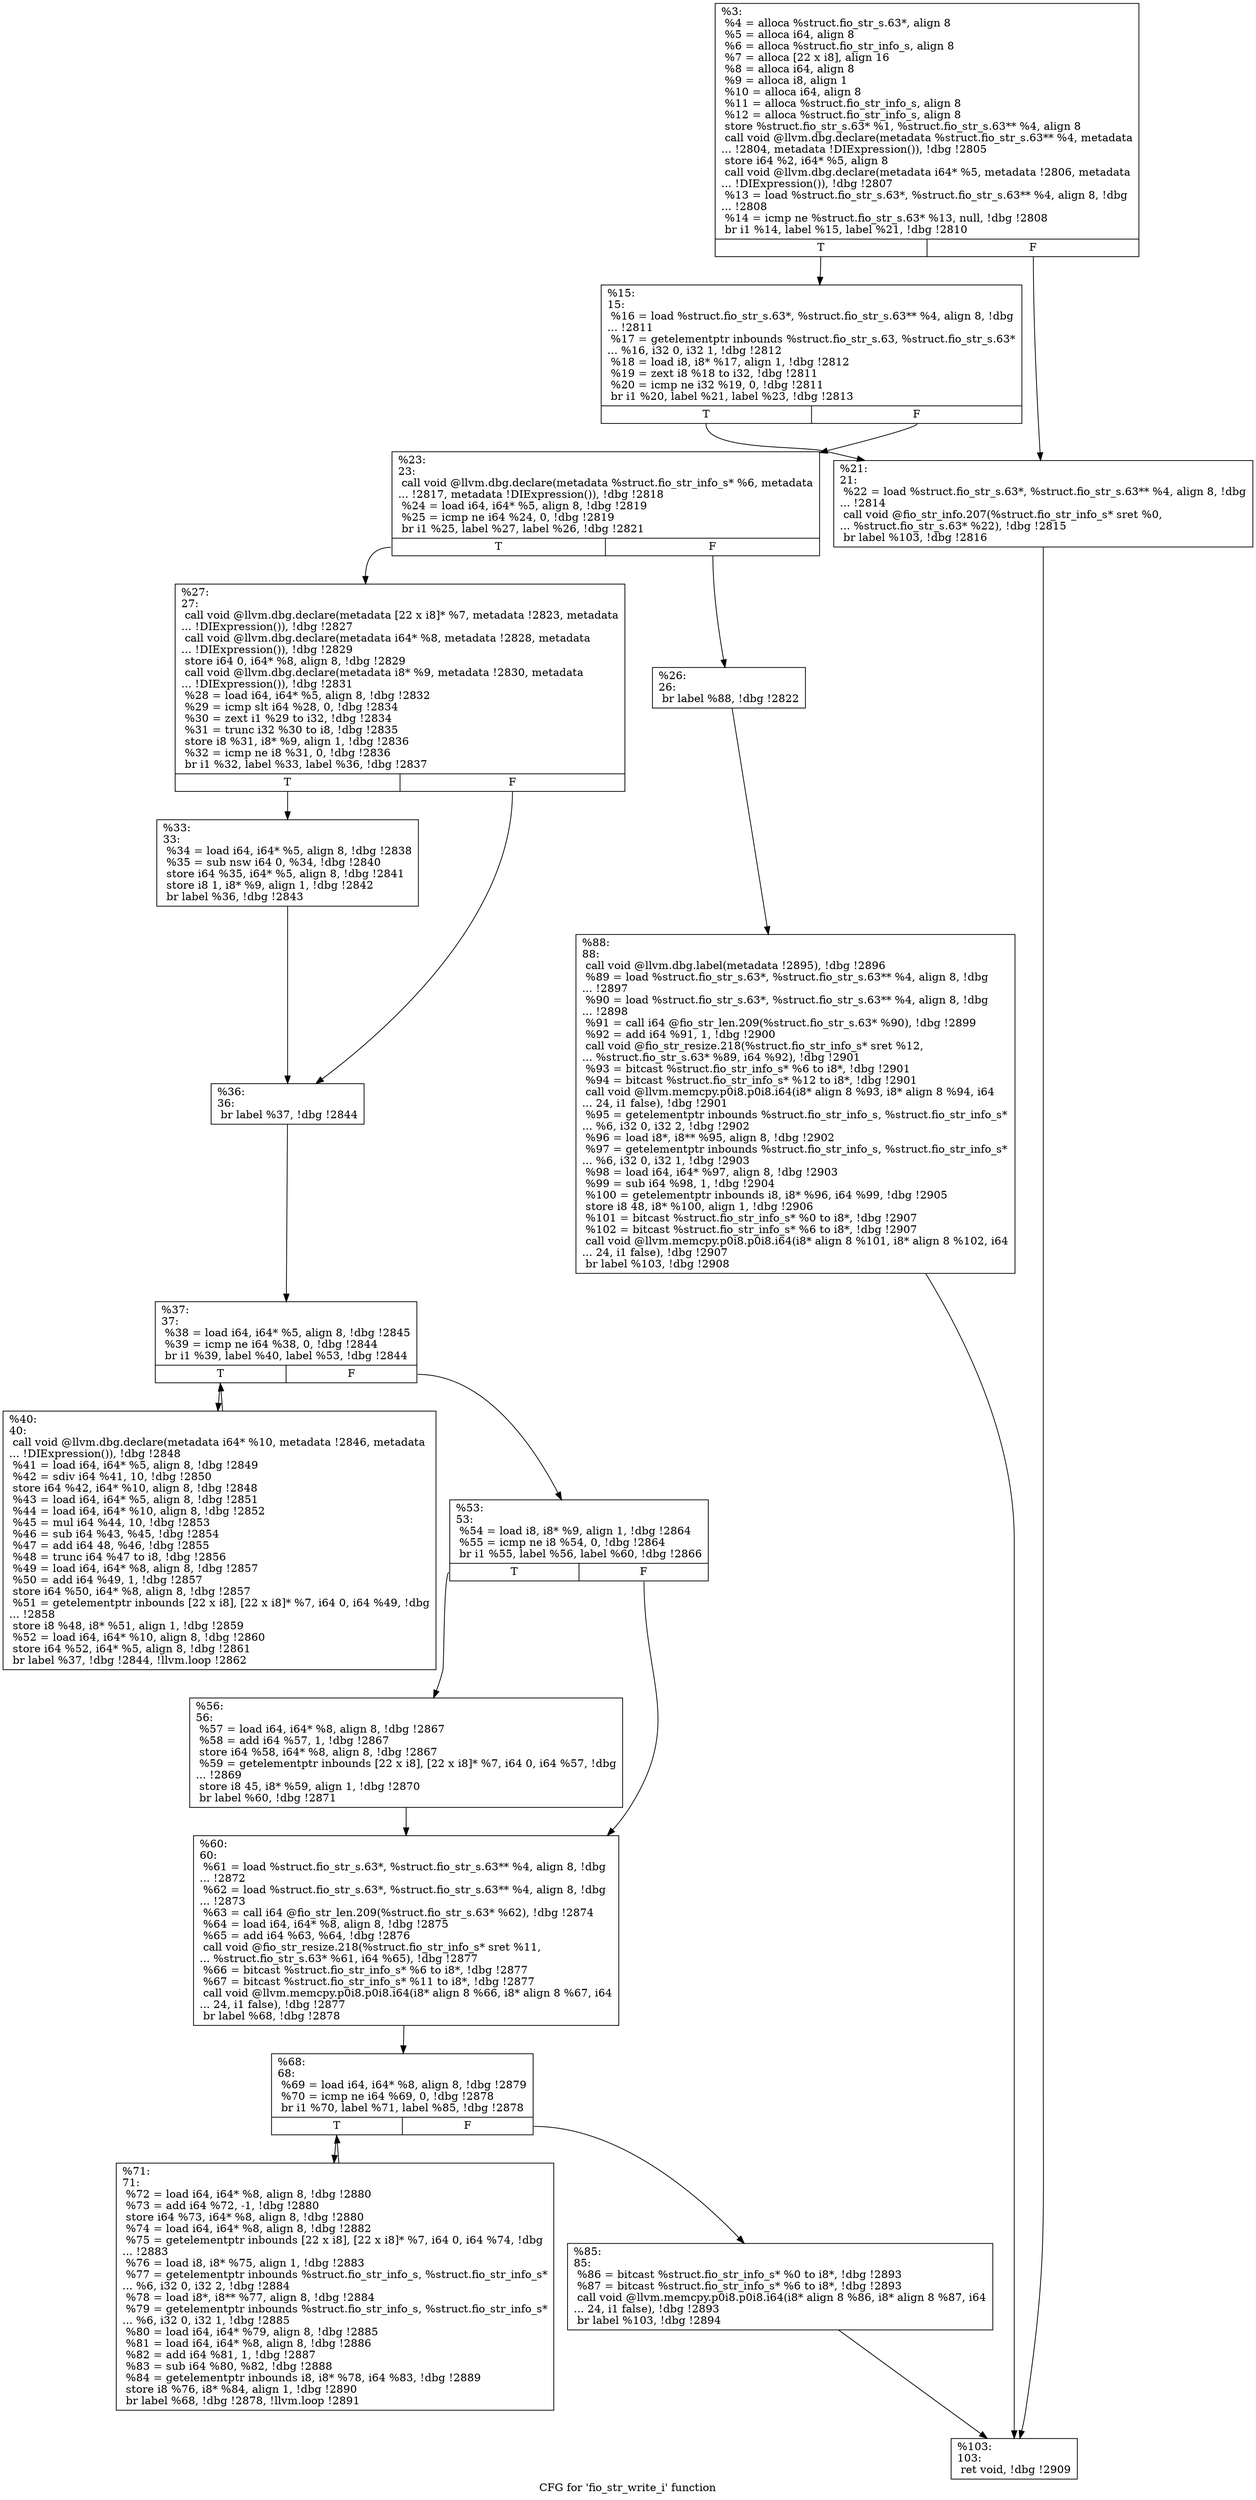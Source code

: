 digraph "CFG for 'fio_str_write_i' function" {
	label="CFG for 'fio_str_write_i' function";

	Node0x556852080fd0 [shape=record,label="{%3:\l  %4 = alloca %struct.fio_str_s.63*, align 8\l  %5 = alloca i64, align 8\l  %6 = alloca %struct.fio_str_info_s, align 8\l  %7 = alloca [22 x i8], align 16\l  %8 = alloca i64, align 8\l  %9 = alloca i8, align 1\l  %10 = alloca i64, align 8\l  %11 = alloca %struct.fio_str_info_s, align 8\l  %12 = alloca %struct.fio_str_info_s, align 8\l  store %struct.fio_str_s.63* %1, %struct.fio_str_s.63** %4, align 8\l  call void @llvm.dbg.declare(metadata %struct.fio_str_s.63** %4, metadata\l... !2804, metadata !DIExpression()), !dbg !2805\l  store i64 %2, i64* %5, align 8\l  call void @llvm.dbg.declare(metadata i64* %5, metadata !2806, metadata\l... !DIExpression()), !dbg !2807\l  %13 = load %struct.fio_str_s.63*, %struct.fio_str_s.63** %4, align 8, !dbg\l... !2808\l  %14 = icmp ne %struct.fio_str_s.63* %13, null, !dbg !2808\l  br i1 %14, label %15, label %21, !dbg !2810\l|{<s0>T|<s1>F}}"];
	Node0x556852080fd0:s0 -> Node0x556852082ed0;
	Node0x556852080fd0:s1 -> Node0x556852082f20;
	Node0x556852082ed0 [shape=record,label="{%15:\l15:                                               \l  %16 = load %struct.fio_str_s.63*, %struct.fio_str_s.63** %4, align 8, !dbg\l... !2811\l  %17 = getelementptr inbounds %struct.fio_str_s.63, %struct.fio_str_s.63*\l... %16, i32 0, i32 1, !dbg !2812\l  %18 = load i8, i8* %17, align 1, !dbg !2812\l  %19 = zext i8 %18 to i32, !dbg !2811\l  %20 = icmp ne i32 %19, 0, !dbg !2811\l  br i1 %20, label %21, label %23, !dbg !2813\l|{<s0>T|<s1>F}}"];
	Node0x556852082ed0:s0 -> Node0x556852082f20;
	Node0x556852082ed0:s1 -> Node0x556852082f70;
	Node0x556852082f20 [shape=record,label="{%21:\l21:                                               \l  %22 = load %struct.fio_str_s.63*, %struct.fio_str_s.63** %4, align 8, !dbg\l... !2814\l  call void @fio_str_info.207(%struct.fio_str_info_s* sret %0,\l... %struct.fio_str_s.63* %22), !dbg !2815\l  br label %103, !dbg !2816\l}"];
	Node0x556852082f20 -> Node0x5568520833d0;
	Node0x556852082f70 [shape=record,label="{%23:\l23:                                               \l  call void @llvm.dbg.declare(metadata %struct.fio_str_info_s* %6, metadata\l... !2817, metadata !DIExpression()), !dbg !2818\l  %24 = load i64, i64* %5, align 8, !dbg !2819\l  %25 = icmp ne i64 %24, 0, !dbg !2819\l  br i1 %25, label %27, label %26, !dbg !2821\l|{<s0>T|<s1>F}}"];
	Node0x556852082f70:s0 -> Node0x556852083010;
	Node0x556852082f70:s1 -> Node0x556852082fc0;
	Node0x556852082fc0 [shape=record,label="{%26:\l26:                                               \l  br label %88, !dbg !2822\l}"];
	Node0x556852082fc0 -> Node0x556852083380;
	Node0x556852083010 [shape=record,label="{%27:\l27:                                               \l  call void @llvm.dbg.declare(metadata [22 x i8]* %7, metadata !2823, metadata\l... !DIExpression()), !dbg !2827\l  call void @llvm.dbg.declare(metadata i64* %8, metadata !2828, metadata\l... !DIExpression()), !dbg !2829\l  store i64 0, i64* %8, align 8, !dbg !2829\l  call void @llvm.dbg.declare(metadata i8* %9, metadata !2830, metadata\l... !DIExpression()), !dbg !2831\l  %28 = load i64, i64* %5, align 8, !dbg !2832\l  %29 = icmp slt i64 %28, 0, !dbg !2834\l  %30 = zext i1 %29 to i32, !dbg !2834\l  %31 = trunc i32 %30 to i8, !dbg !2835\l  store i8 %31, i8* %9, align 1, !dbg !2836\l  %32 = icmp ne i8 %31, 0, !dbg !2836\l  br i1 %32, label %33, label %36, !dbg !2837\l|{<s0>T|<s1>F}}"];
	Node0x556852083010:s0 -> Node0x556852083060;
	Node0x556852083010:s1 -> Node0x5568520830b0;
	Node0x556852083060 [shape=record,label="{%33:\l33:                                               \l  %34 = load i64, i64* %5, align 8, !dbg !2838\l  %35 = sub nsw i64 0, %34, !dbg !2840\l  store i64 %35, i64* %5, align 8, !dbg !2841\l  store i8 1, i8* %9, align 1, !dbg !2842\l  br label %36, !dbg !2843\l}"];
	Node0x556852083060 -> Node0x5568520830b0;
	Node0x5568520830b0 [shape=record,label="{%36:\l36:                                               \l  br label %37, !dbg !2844\l}"];
	Node0x5568520830b0 -> Node0x556852083100;
	Node0x556852083100 [shape=record,label="{%37:\l37:                                               \l  %38 = load i64, i64* %5, align 8, !dbg !2845\l  %39 = icmp ne i64 %38, 0, !dbg !2844\l  br i1 %39, label %40, label %53, !dbg !2844\l|{<s0>T|<s1>F}}"];
	Node0x556852083100:s0 -> Node0x556852083150;
	Node0x556852083100:s1 -> Node0x5568520831a0;
	Node0x556852083150 [shape=record,label="{%40:\l40:                                               \l  call void @llvm.dbg.declare(metadata i64* %10, metadata !2846, metadata\l... !DIExpression()), !dbg !2848\l  %41 = load i64, i64* %5, align 8, !dbg !2849\l  %42 = sdiv i64 %41, 10, !dbg !2850\l  store i64 %42, i64* %10, align 8, !dbg !2848\l  %43 = load i64, i64* %5, align 8, !dbg !2851\l  %44 = load i64, i64* %10, align 8, !dbg !2852\l  %45 = mul i64 %44, 10, !dbg !2853\l  %46 = sub i64 %43, %45, !dbg !2854\l  %47 = add i64 48, %46, !dbg !2855\l  %48 = trunc i64 %47 to i8, !dbg !2856\l  %49 = load i64, i64* %8, align 8, !dbg !2857\l  %50 = add i64 %49, 1, !dbg !2857\l  store i64 %50, i64* %8, align 8, !dbg !2857\l  %51 = getelementptr inbounds [22 x i8], [22 x i8]* %7, i64 0, i64 %49, !dbg\l... !2858\l  store i8 %48, i8* %51, align 1, !dbg !2859\l  %52 = load i64, i64* %10, align 8, !dbg !2860\l  store i64 %52, i64* %5, align 8, !dbg !2861\l  br label %37, !dbg !2844, !llvm.loop !2862\l}"];
	Node0x556852083150 -> Node0x556852083100;
	Node0x5568520831a0 [shape=record,label="{%53:\l53:                                               \l  %54 = load i8, i8* %9, align 1, !dbg !2864\l  %55 = icmp ne i8 %54, 0, !dbg !2864\l  br i1 %55, label %56, label %60, !dbg !2866\l|{<s0>T|<s1>F}}"];
	Node0x5568520831a0:s0 -> Node0x5568520831f0;
	Node0x5568520831a0:s1 -> Node0x556852083240;
	Node0x5568520831f0 [shape=record,label="{%56:\l56:                                               \l  %57 = load i64, i64* %8, align 8, !dbg !2867\l  %58 = add i64 %57, 1, !dbg !2867\l  store i64 %58, i64* %8, align 8, !dbg !2867\l  %59 = getelementptr inbounds [22 x i8], [22 x i8]* %7, i64 0, i64 %57, !dbg\l... !2869\l  store i8 45, i8* %59, align 1, !dbg !2870\l  br label %60, !dbg !2871\l}"];
	Node0x5568520831f0 -> Node0x556852083240;
	Node0x556852083240 [shape=record,label="{%60:\l60:                                               \l  %61 = load %struct.fio_str_s.63*, %struct.fio_str_s.63** %4, align 8, !dbg\l... !2872\l  %62 = load %struct.fio_str_s.63*, %struct.fio_str_s.63** %4, align 8, !dbg\l... !2873\l  %63 = call i64 @fio_str_len.209(%struct.fio_str_s.63* %62), !dbg !2874\l  %64 = load i64, i64* %8, align 8, !dbg !2875\l  %65 = add i64 %63, %64, !dbg !2876\l  call void @fio_str_resize.218(%struct.fio_str_info_s* sret %11,\l... %struct.fio_str_s.63* %61, i64 %65), !dbg !2877\l  %66 = bitcast %struct.fio_str_info_s* %6 to i8*, !dbg !2877\l  %67 = bitcast %struct.fio_str_info_s* %11 to i8*, !dbg !2877\l  call void @llvm.memcpy.p0i8.p0i8.i64(i8* align 8 %66, i8* align 8 %67, i64\l... 24, i1 false), !dbg !2877\l  br label %68, !dbg !2878\l}"];
	Node0x556852083240 -> Node0x556852083290;
	Node0x556852083290 [shape=record,label="{%68:\l68:                                               \l  %69 = load i64, i64* %8, align 8, !dbg !2879\l  %70 = icmp ne i64 %69, 0, !dbg !2878\l  br i1 %70, label %71, label %85, !dbg !2878\l|{<s0>T|<s1>F}}"];
	Node0x556852083290:s0 -> Node0x5568520832e0;
	Node0x556852083290:s1 -> Node0x556852083330;
	Node0x5568520832e0 [shape=record,label="{%71:\l71:                                               \l  %72 = load i64, i64* %8, align 8, !dbg !2880\l  %73 = add i64 %72, -1, !dbg !2880\l  store i64 %73, i64* %8, align 8, !dbg !2880\l  %74 = load i64, i64* %8, align 8, !dbg !2882\l  %75 = getelementptr inbounds [22 x i8], [22 x i8]* %7, i64 0, i64 %74, !dbg\l... !2883\l  %76 = load i8, i8* %75, align 1, !dbg !2883\l  %77 = getelementptr inbounds %struct.fio_str_info_s, %struct.fio_str_info_s*\l... %6, i32 0, i32 2, !dbg !2884\l  %78 = load i8*, i8** %77, align 8, !dbg !2884\l  %79 = getelementptr inbounds %struct.fio_str_info_s, %struct.fio_str_info_s*\l... %6, i32 0, i32 1, !dbg !2885\l  %80 = load i64, i64* %79, align 8, !dbg !2885\l  %81 = load i64, i64* %8, align 8, !dbg !2886\l  %82 = add i64 %81, 1, !dbg !2887\l  %83 = sub i64 %80, %82, !dbg !2888\l  %84 = getelementptr inbounds i8, i8* %78, i64 %83, !dbg !2889\l  store i8 %76, i8* %84, align 1, !dbg !2890\l  br label %68, !dbg !2878, !llvm.loop !2891\l}"];
	Node0x5568520832e0 -> Node0x556852083290;
	Node0x556852083330 [shape=record,label="{%85:\l85:                                               \l  %86 = bitcast %struct.fio_str_info_s* %0 to i8*, !dbg !2893\l  %87 = bitcast %struct.fio_str_info_s* %6 to i8*, !dbg !2893\l  call void @llvm.memcpy.p0i8.p0i8.i64(i8* align 8 %86, i8* align 8 %87, i64\l... 24, i1 false), !dbg !2893\l  br label %103, !dbg !2894\l}"];
	Node0x556852083330 -> Node0x5568520833d0;
	Node0x556852083380 [shape=record,label="{%88:\l88:                                               \l  call void @llvm.dbg.label(metadata !2895), !dbg !2896\l  %89 = load %struct.fio_str_s.63*, %struct.fio_str_s.63** %4, align 8, !dbg\l... !2897\l  %90 = load %struct.fio_str_s.63*, %struct.fio_str_s.63** %4, align 8, !dbg\l... !2898\l  %91 = call i64 @fio_str_len.209(%struct.fio_str_s.63* %90), !dbg !2899\l  %92 = add i64 %91, 1, !dbg !2900\l  call void @fio_str_resize.218(%struct.fio_str_info_s* sret %12,\l... %struct.fio_str_s.63* %89, i64 %92), !dbg !2901\l  %93 = bitcast %struct.fio_str_info_s* %6 to i8*, !dbg !2901\l  %94 = bitcast %struct.fio_str_info_s* %12 to i8*, !dbg !2901\l  call void @llvm.memcpy.p0i8.p0i8.i64(i8* align 8 %93, i8* align 8 %94, i64\l... 24, i1 false), !dbg !2901\l  %95 = getelementptr inbounds %struct.fio_str_info_s, %struct.fio_str_info_s*\l... %6, i32 0, i32 2, !dbg !2902\l  %96 = load i8*, i8** %95, align 8, !dbg !2902\l  %97 = getelementptr inbounds %struct.fio_str_info_s, %struct.fio_str_info_s*\l... %6, i32 0, i32 1, !dbg !2903\l  %98 = load i64, i64* %97, align 8, !dbg !2903\l  %99 = sub i64 %98, 1, !dbg !2904\l  %100 = getelementptr inbounds i8, i8* %96, i64 %99, !dbg !2905\l  store i8 48, i8* %100, align 1, !dbg !2906\l  %101 = bitcast %struct.fio_str_info_s* %0 to i8*, !dbg !2907\l  %102 = bitcast %struct.fio_str_info_s* %6 to i8*, !dbg !2907\l  call void @llvm.memcpy.p0i8.p0i8.i64(i8* align 8 %101, i8* align 8 %102, i64\l... 24, i1 false), !dbg !2907\l  br label %103, !dbg !2908\l}"];
	Node0x556852083380 -> Node0x5568520833d0;
	Node0x5568520833d0 [shape=record,label="{%103:\l103:                                              \l  ret void, !dbg !2909\l}"];
}
